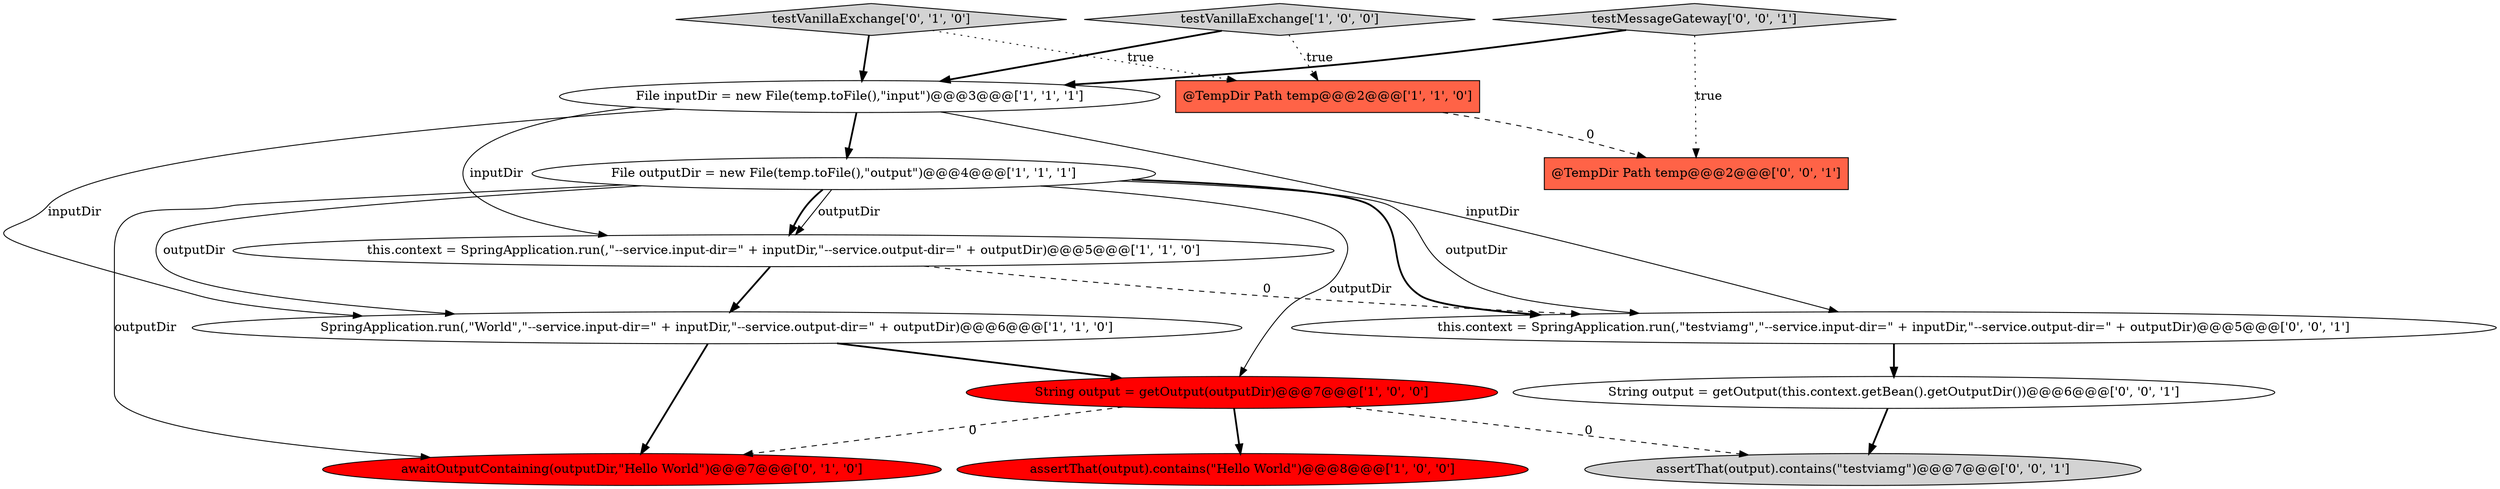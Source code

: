 digraph {
7 [style = filled, label = "@TempDir Path temp@@@2@@@['1', '1', '0']", fillcolor = tomato, shape = box image = "AAA0AAABBB1BBB"];
14 [style = filled, label = "this.context = SpringApplication.run(,\"testviamg\",\"--service.input-dir=\" + inputDir,\"--service.output-dir=\" + outputDir)@@@5@@@['0', '0', '1']", fillcolor = white, shape = ellipse image = "AAA0AAABBB3BBB"];
13 [style = filled, label = "testMessageGateway['0', '0', '1']", fillcolor = lightgray, shape = diamond image = "AAA0AAABBB3BBB"];
2 [style = filled, label = "assertThat(output).contains(\"Hello World\")@@@8@@@['1', '0', '0']", fillcolor = red, shape = ellipse image = "AAA1AAABBB1BBB"];
8 [style = filled, label = "testVanillaExchange['0', '1', '0']", fillcolor = lightgray, shape = diamond image = "AAA0AAABBB2BBB"];
12 [style = filled, label = "@TempDir Path temp@@@2@@@['0', '0', '1']", fillcolor = tomato, shape = box image = "AAA0AAABBB3BBB"];
0 [style = filled, label = "this.context = SpringApplication.run(,\"--service.input-dir=\" + inputDir,\"--service.output-dir=\" + outputDir)@@@5@@@['1', '1', '0']", fillcolor = white, shape = ellipse image = "AAA0AAABBB1BBB"];
1 [style = filled, label = "SpringApplication.run(,\"World\",\"--service.input-dir=\" + inputDir,\"--service.output-dir=\" + outputDir)@@@6@@@['1', '1', '0']", fillcolor = white, shape = ellipse image = "AAA0AAABBB1BBB"];
3 [style = filled, label = "File outputDir = new File(temp.toFile(),\"output\")@@@4@@@['1', '1', '1']", fillcolor = white, shape = ellipse image = "AAA0AAABBB1BBB"];
5 [style = filled, label = "File inputDir = new File(temp.toFile(),\"input\")@@@3@@@['1', '1', '1']", fillcolor = white, shape = ellipse image = "AAA0AAABBB1BBB"];
10 [style = filled, label = "assertThat(output).contains(\"testviamg\")@@@7@@@['0', '0', '1']", fillcolor = lightgray, shape = ellipse image = "AAA0AAABBB3BBB"];
9 [style = filled, label = "awaitOutputContaining(outputDir,\"Hello World\")@@@7@@@['0', '1', '0']", fillcolor = red, shape = ellipse image = "AAA1AAABBB2BBB"];
6 [style = filled, label = "testVanillaExchange['1', '0', '0']", fillcolor = lightgray, shape = diamond image = "AAA0AAABBB1BBB"];
4 [style = filled, label = "String output = getOutput(outputDir)@@@7@@@['1', '0', '0']", fillcolor = red, shape = ellipse image = "AAA1AAABBB1BBB"];
11 [style = filled, label = "String output = getOutput(this.context.getBean().getOutputDir())@@@6@@@['0', '0', '1']", fillcolor = white, shape = ellipse image = "AAA0AAABBB3BBB"];
5->3 [style = bold, label=""];
5->0 [style = solid, label="inputDir"];
1->4 [style = bold, label=""];
13->12 [style = dotted, label="true"];
3->14 [style = bold, label=""];
3->4 [style = solid, label="outputDir"];
3->9 [style = solid, label="outputDir"];
5->1 [style = solid, label="inputDir"];
8->7 [style = dotted, label="true"];
4->2 [style = bold, label=""];
3->0 [style = solid, label="outputDir"];
1->9 [style = bold, label=""];
3->0 [style = bold, label=""];
0->14 [style = dashed, label="0"];
4->9 [style = dashed, label="0"];
6->5 [style = bold, label=""];
8->5 [style = bold, label=""];
11->10 [style = bold, label=""];
0->1 [style = bold, label=""];
6->7 [style = dotted, label="true"];
13->5 [style = bold, label=""];
7->12 [style = dashed, label="0"];
3->1 [style = solid, label="outputDir"];
5->14 [style = solid, label="inputDir"];
4->10 [style = dashed, label="0"];
3->14 [style = solid, label="outputDir"];
14->11 [style = bold, label=""];
}

